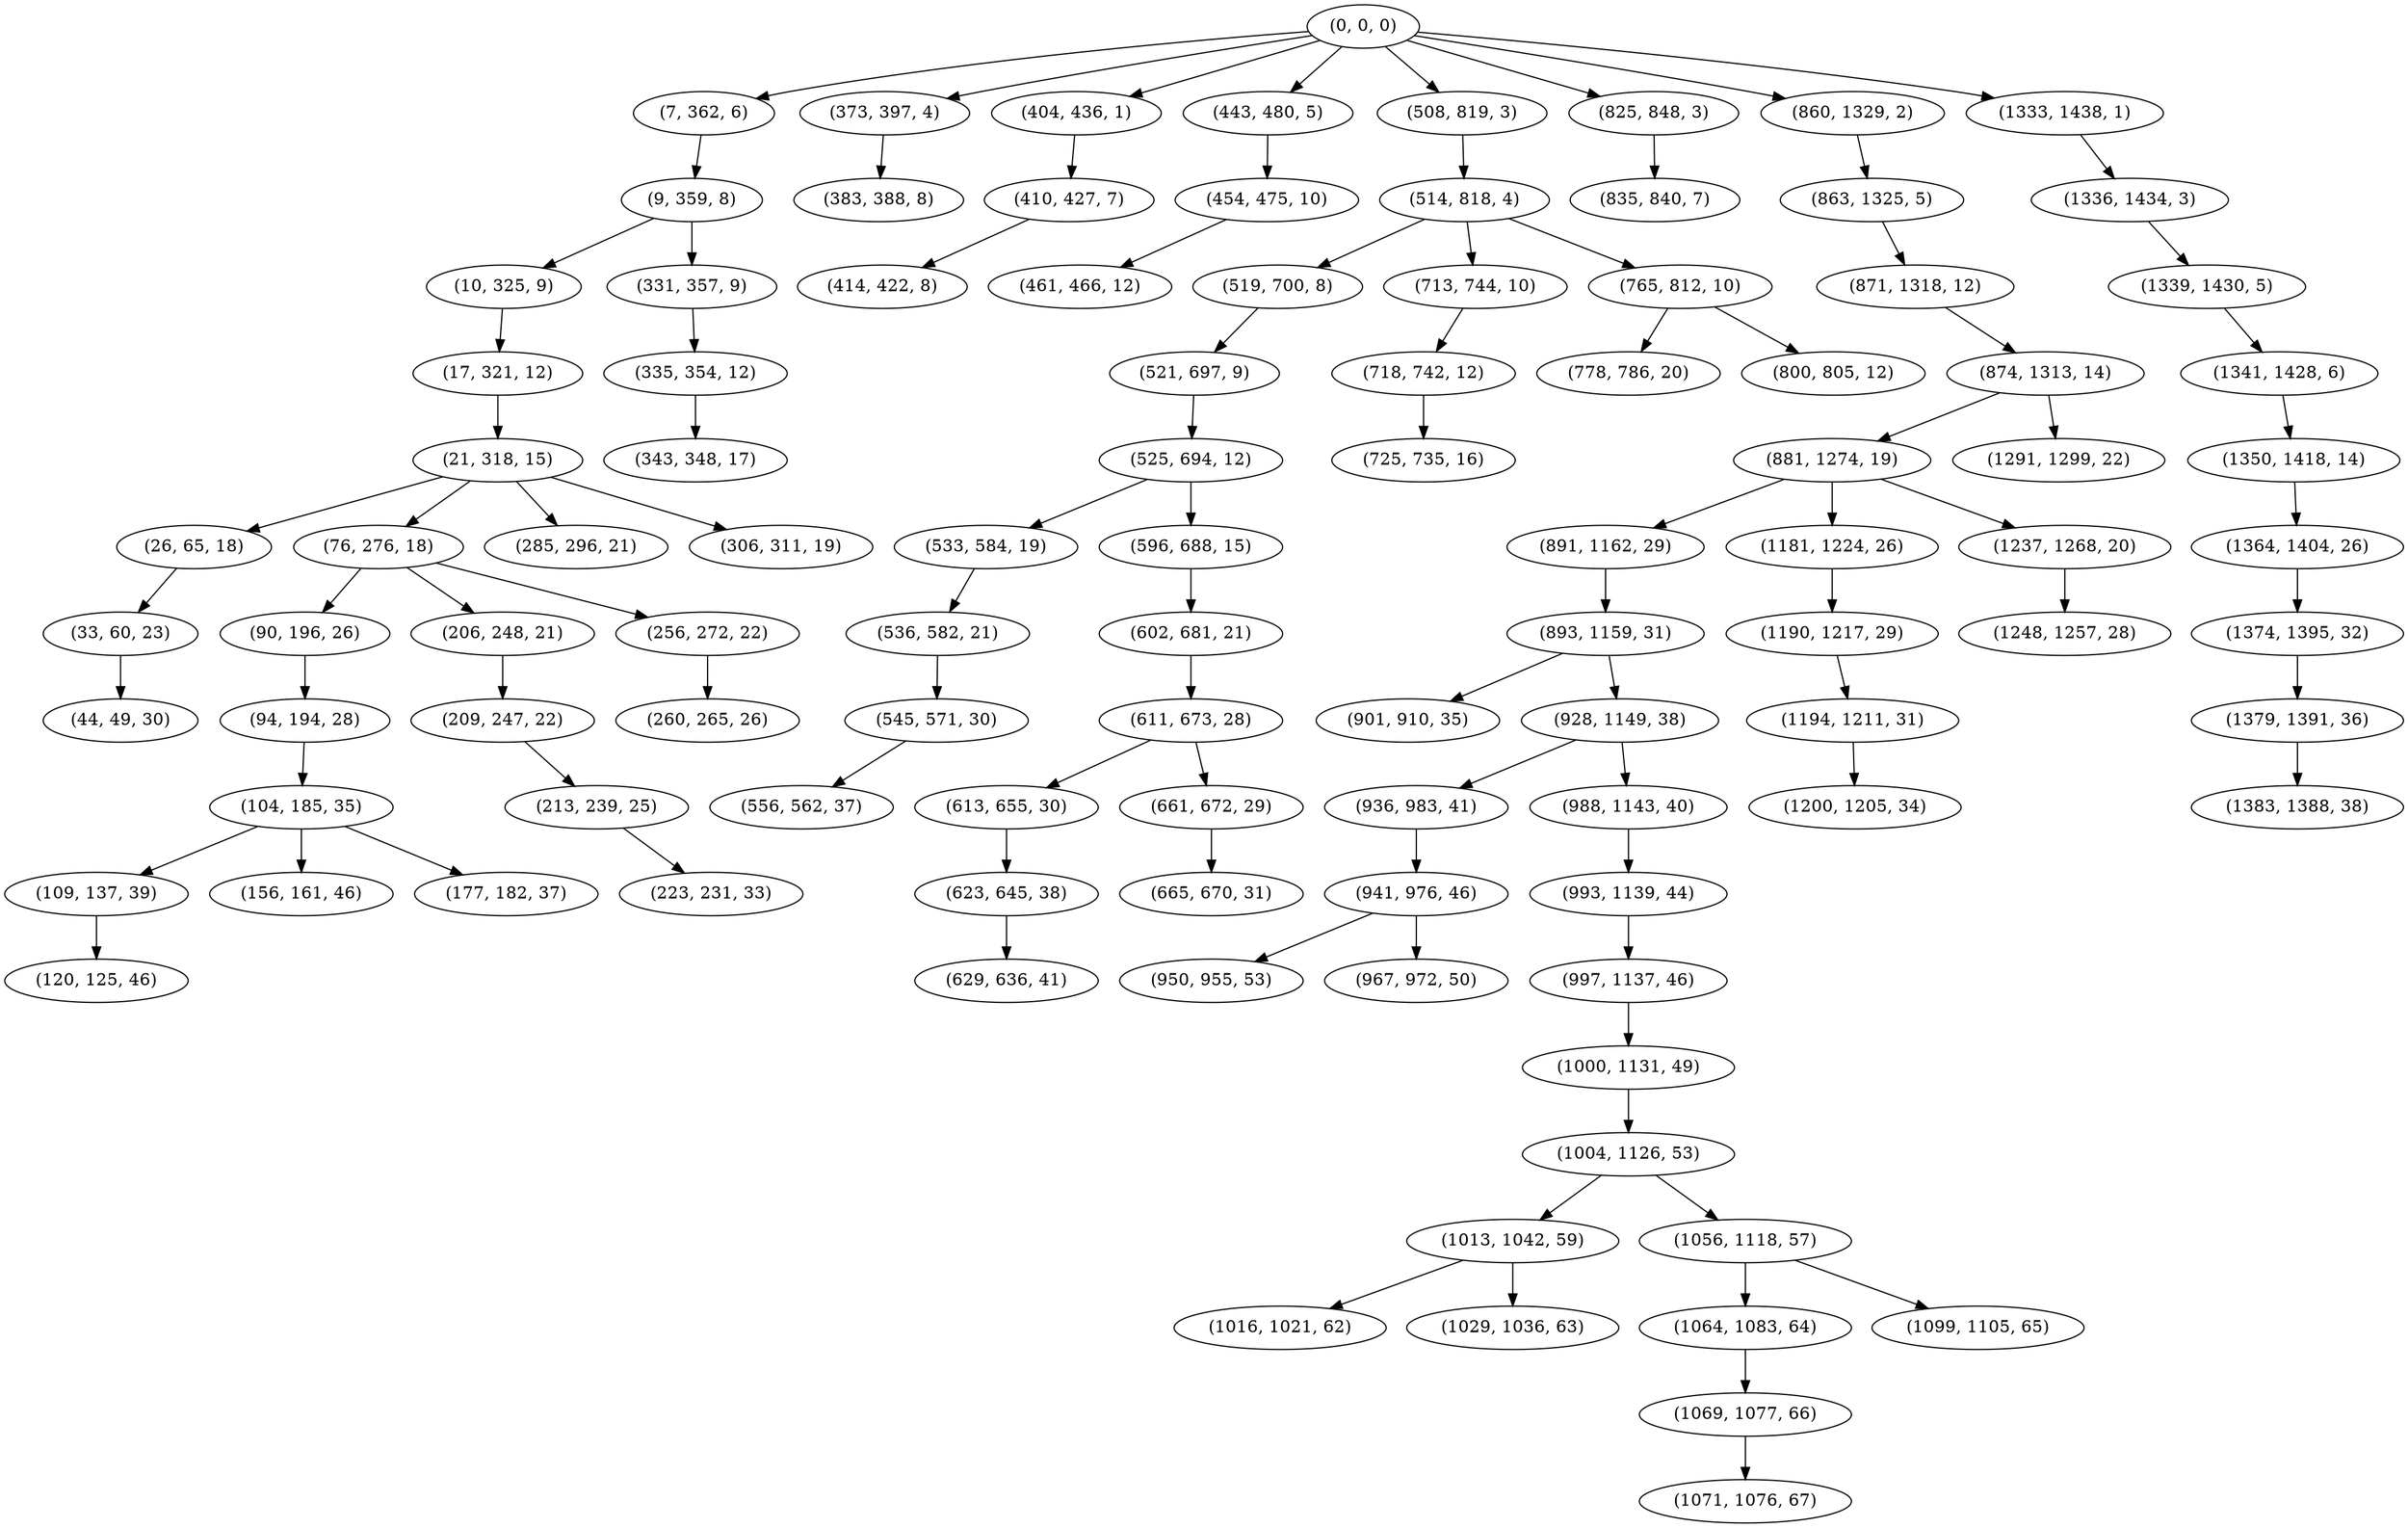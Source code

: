 digraph tree {
    "(0, 0, 0)";
    "(7, 362, 6)";
    "(9, 359, 8)";
    "(10, 325, 9)";
    "(17, 321, 12)";
    "(21, 318, 15)";
    "(26, 65, 18)";
    "(33, 60, 23)";
    "(44, 49, 30)";
    "(76, 276, 18)";
    "(90, 196, 26)";
    "(94, 194, 28)";
    "(104, 185, 35)";
    "(109, 137, 39)";
    "(120, 125, 46)";
    "(156, 161, 46)";
    "(177, 182, 37)";
    "(206, 248, 21)";
    "(209, 247, 22)";
    "(213, 239, 25)";
    "(223, 231, 33)";
    "(256, 272, 22)";
    "(260, 265, 26)";
    "(285, 296, 21)";
    "(306, 311, 19)";
    "(331, 357, 9)";
    "(335, 354, 12)";
    "(343, 348, 17)";
    "(373, 397, 4)";
    "(383, 388, 8)";
    "(404, 436, 1)";
    "(410, 427, 7)";
    "(414, 422, 8)";
    "(443, 480, 5)";
    "(454, 475, 10)";
    "(461, 466, 12)";
    "(508, 819, 3)";
    "(514, 818, 4)";
    "(519, 700, 8)";
    "(521, 697, 9)";
    "(525, 694, 12)";
    "(533, 584, 19)";
    "(536, 582, 21)";
    "(545, 571, 30)";
    "(556, 562, 37)";
    "(596, 688, 15)";
    "(602, 681, 21)";
    "(611, 673, 28)";
    "(613, 655, 30)";
    "(623, 645, 38)";
    "(629, 636, 41)";
    "(661, 672, 29)";
    "(665, 670, 31)";
    "(713, 744, 10)";
    "(718, 742, 12)";
    "(725, 735, 16)";
    "(765, 812, 10)";
    "(778, 786, 20)";
    "(800, 805, 12)";
    "(825, 848, 3)";
    "(835, 840, 7)";
    "(860, 1329, 2)";
    "(863, 1325, 5)";
    "(871, 1318, 12)";
    "(874, 1313, 14)";
    "(881, 1274, 19)";
    "(891, 1162, 29)";
    "(893, 1159, 31)";
    "(901, 910, 35)";
    "(928, 1149, 38)";
    "(936, 983, 41)";
    "(941, 976, 46)";
    "(950, 955, 53)";
    "(967, 972, 50)";
    "(988, 1143, 40)";
    "(993, 1139, 44)";
    "(997, 1137, 46)";
    "(1000, 1131, 49)";
    "(1004, 1126, 53)";
    "(1013, 1042, 59)";
    "(1016, 1021, 62)";
    "(1029, 1036, 63)";
    "(1056, 1118, 57)";
    "(1064, 1083, 64)";
    "(1069, 1077, 66)";
    "(1071, 1076, 67)";
    "(1099, 1105, 65)";
    "(1181, 1224, 26)";
    "(1190, 1217, 29)";
    "(1194, 1211, 31)";
    "(1200, 1205, 34)";
    "(1237, 1268, 20)";
    "(1248, 1257, 28)";
    "(1291, 1299, 22)";
    "(1333, 1438, 1)";
    "(1336, 1434, 3)";
    "(1339, 1430, 5)";
    "(1341, 1428, 6)";
    "(1350, 1418, 14)";
    "(1364, 1404, 26)";
    "(1374, 1395, 32)";
    "(1379, 1391, 36)";
    "(1383, 1388, 38)";
    "(0, 0, 0)" -> "(7, 362, 6)";
    "(0, 0, 0)" -> "(373, 397, 4)";
    "(0, 0, 0)" -> "(404, 436, 1)";
    "(0, 0, 0)" -> "(443, 480, 5)";
    "(0, 0, 0)" -> "(508, 819, 3)";
    "(0, 0, 0)" -> "(825, 848, 3)";
    "(0, 0, 0)" -> "(860, 1329, 2)";
    "(0, 0, 0)" -> "(1333, 1438, 1)";
    "(7, 362, 6)" -> "(9, 359, 8)";
    "(9, 359, 8)" -> "(10, 325, 9)";
    "(9, 359, 8)" -> "(331, 357, 9)";
    "(10, 325, 9)" -> "(17, 321, 12)";
    "(17, 321, 12)" -> "(21, 318, 15)";
    "(21, 318, 15)" -> "(26, 65, 18)";
    "(21, 318, 15)" -> "(76, 276, 18)";
    "(21, 318, 15)" -> "(285, 296, 21)";
    "(21, 318, 15)" -> "(306, 311, 19)";
    "(26, 65, 18)" -> "(33, 60, 23)";
    "(33, 60, 23)" -> "(44, 49, 30)";
    "(76, 276, 18)" -> "(90, 196, 26)";
    "(76, 276, 18)" -> "(206, 248, 21)";
    "(76, 276, 18)" -> "(256, 272, 22)";
    "(90, 196, 26)" -> "(94, 194, 28)";
    "(94, 194, 28)" -> "(104, 185, 35)";
    "(104, 185, 35)" -> "(109, 137, 39)";
    "(104, 185, 35)" -> "(156, 161, 46)";
    "(104, 185, 35)" -> "(177, 182, 37)";
    "(109, 137, 39)" -> "(120, 125, 46)";
    "(206, 248, 21)" -> "(209, 247, 22)";
    "(209, 247, 22)" -> "(213, 239, 25)";
    "(213, 239, 25)" -> "(223, 231, 33)";
    "(256, 272, 22)" -> "(260, 265, 26)";
    "(331, 357, 9)" -> "(335, 354, 12)";
    "(335, 354, 12)" -> "(343, 348, 17)";
    "(373, 397, 4)" -> "(383, 388, 8)";
    "(404, 436, 1)" -> "(410, 427, 7)";
    "(410, 427, 7)" -> "(414, 422, 8)";
    "(443, 480, 5)" -> "(454, 475, 10)";
    "(454, 475, 10)" -> "(461, 466, 12)";
    "(508, 819, 3)" -> "(514, 818, 4)";
    "(514, 818, 4)" -> "(519, 700, 8)";
    "(514, 818, 4)" -> "(713, 744, 10)";
    "(514, 818, 4)" -> "(765, 812, 10)";
    "(519, 700, 8)" -> "(521, 697, 9)";
    "(521, 697, 9)" -> "(525, 694, 12)";
    "(525, 694, 12)" -> "(533, 584, 19)";
    "(525, 694, 12)" -> "(596, 688, 15)";
    "(533, 584, 19)" -> "(536, 582, 21)";
    "(536, 582, 21)" -> "(545, 571, 30)";
    "(545, 571, 30)" -> "(556, 562, 37)";
    "(596, 688, 15)" -> "(602, 681, 21)";
    "(602, 681, 21)" -> "(611, 673, 28)";
    "(611, 673, 28)" -> "(613, 655, 30)";
    "(611, 673, 28)" -> "(661, 672, 29)";
    "(613, 655, 30)" -> "(623, 645, 38)";
    "(623, 645, 38)" -> "(629, 636, 41)";
    "(661, 672, 29)" -> "(665, 670, 31)";
    "(713, 744, 10)" -> "(718, 742, 12)";
    "(718, 742, 12)" -> "(725, 735, 16)";
    "(765, 812, 10)" -> "(778, 786, 20)";
    "(765, 812, 10)" -> "(800, 805, 12)";
    "(825, 848, 3)" -> "(835, 840, 7)";
    "(860, 1329, 2)" -> "(863, 1325, 5)";
    "(863, 1325, 5)" -> "(871, 1318, 12)";
    "(871, 1318, 12)" -> "(874, 1313, 14)";
    "(874, 1313, 14)" -> "(881, 1274, 19)";
    "(874, 1313, 14)" -> "(1291, 1299, 22)";
    "(881, 1274, 19)" -> "(891, 1162, 29)";
    "(881, 1274, 19)" -> "(1181, 1224, 26)";
    "(881, 1274, 19)" -> "(1237, 1268, 20)";
    "(891, 1162, 29)" -> "(893, 1159, 31)";
    "(893, 1159, 31)" -> "(901, 910, 35)";
    "(893, 1159, 31)" -> "(928, 1149, 38)";
    "(928, 1149, 38)" -> "(936, 983, 41)";
    "(928, 1149, 38)" -> "(988, 1143, 40)";
    "(936, 983, 41)" -> "(941, 976, 46)";
    "(941, 976, 46)" -> "(950, 955, 53)";
    "(941, 976, 46)" -> "(967, 972, 50)";
    "(988, 1143, 40)" -> "(993, 1139, 44)";
    "(993, 1139, 44)" -> "(997, 1137, 46)";
    "(997, 1137, 46)" -> "(1000, 1131, 49)";
    "(1000, 1131, 49)" -> "(1004, 1126, 53)";
    "(1004, 1126, 53)" -> "(1013, 1042, 59)";
    "(1004, 1126, 53)" -> "(1056, 1118, 57)";
    "(1013, 1042, 59)" -> "(1016, 1021, 62)";
    "(1013, 1042, 59)" -> "(1029, 1036, 63)";
    "(1056, 1118, 57)" -> "(1064, 1083, 64)";
    "(1056, 1118, 57)" -> "(1099, 1105, 65)";
    "(1064, 1083, 64)" -> "(1069, 1077, 66)";
    "(1069, 1077, 66)" -> "(1071, 1076, 67)";
    "(1181, 1224, 26)" -> "(1190, 1217, 29)";
    "(1190, 1217, 29)" -> "(1194, 1211, 31)";
    "(1194, 1211, 31)" -> "(1200, 1205, 34)";
    "(1237, 1268, 20)" -> "(1248, 1257, 28)";
    "(1333, 1438, 1)" -> "(1336, 1434, 3)";
    "(1336, 1434, 3)" -> "(1339, 1430, 5)";
    "(1339, 1430, 5)" -> "(1341, 1428, 6)";
    "(1341, 1428, 6)" -> "(1350, 1418, 14)";
    "(1350, 1418, 14)" -> "(1364, 1404, 26)";
    "(1364, 1404, 26)" -> "(1374, 1395, 32)";
    "(1374, 1395, 32)" -> "(1379, 1391, 36)";
    "(1379, 1391, 36)" -> "(1383, 1388, 38)";
}
